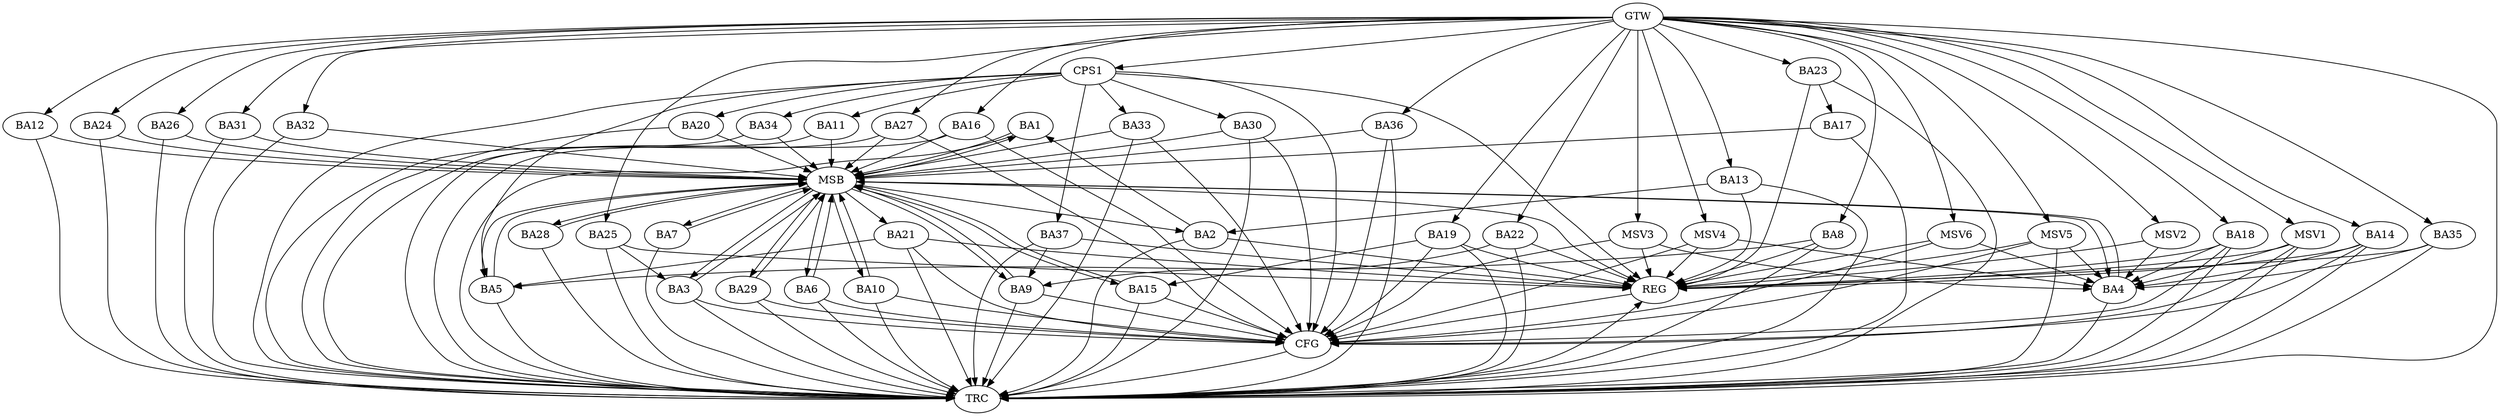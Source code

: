 strict digraph G {
  BA1 [ label="BA1" ];
  BA2 [ label="BA2" ];
  BA3 [ label="BA3" ];
  BA4 [ label="BA4" ];
  BA5 [ label="BA5" ];
  BA6 [ label="BA6" ];
  BA7 [ label="BA7" ];
  BA8 [ label="BA8" ];
  BA9 [ label="BA9" ];
  BA10 [ label="BA10" ];
  BA11 [ label="BA11" ];
  BA12 [ label="BA12" ];
  BA13 [ label="BA13" ];
  BA14 [ label="BA14" ];
  BA15 [ label="BA15" ];
  BA16 [ label="BA16" ];
  BA17 [ label="BA17" ];
  BA18 [ label="BA18" ];
  BA19 [ label="BA19" ];
  BA20 [ label="BA20" ];
  BA21 [ label="BA21" ];
  BA22 [ label="BA22" ];
  BA23 [ label="BA23" ];
  BA24 [ label="BA24" ];
  BA25 [ label="BA25" ];
  BA26 [ label="BA26" ];
  BA27 [ label="BA27" ];
  BA28 [ label="BA28" ];
  BA29 [ label="BA29" ];
  BA30 [ label="BA30" ];
  BA31 [ label="BA31" ];
  BA32 [ label="BA32" ];
  BA33 [ label="BA33" ];
  BA34 [ label="BA34" ];
  BA35 [ label="BA35" ];
  BA36 [ label="BA36" ];
  BA37 [ label="BA37" ];
  CPS1 [ label="CPS1" ];
  GTW [ label="GTW" ];
  REG [ label="REG" ];
  MSB [ label="MSB" ];
  CFG [ label="CFG" ];
  TRC [ label="TRC" ];
  MSV1 [ label="MSV1" ];
  MSV2 [ label="MSV2" ];
  MSV3 [ label="MSV3" ];
  MSV4 [ label="MSV4" ];
  MSV5 [ label="MSV5" ];
  MSV6 [ label="MSV6" ];
  BA2 -> BA1;
  BA8 -> BA5;
  BA13 -> BA2;
  BA14 -> BA4;
  BA18 -> BA4;
  BA19 -> BA15;
  BA21 -> BA5;
  BA22 -> BA9;
  BA23 -> BA17;
  BA25 -> BA3;
  BA35 -> BA4;
  BA37 -> BA9;
  CPS1 -> BA34;
  CPS1 -> BA20;
  CPS1 -> BA5;
  CPS1 -> BA11;
  CPS1 -> BA37;
  CPS1 -> BA30;
  CPS1 -> BA33;
  GTW -> BA8;
  GTW -> BA12;
  GTW -> BA13;
  GTW -> BA14;
  GTW -> BA16;
  GTW -> BA18;
  GTW -> BA19;
  GTW -> BA22;
  GTW -> BA23;
  GTW -> BA24;
  GTW -> BA25;
  GTW -> BA26;
  GTW -> BA27;
  GTW -> BA31;
  GTW -> BA32;
  GTW -> BA35;
  GTW -> BA36;
  GTW -> CPS1;
  BA2 -> REG;
  BA8 -> REG;
  BA13 -> REG;
  BA14 -> REG;
  BA18 -> REG;
  BA19 -> REG;
  BA21 -> REG;
  BA22 -> REG;
  BA23 -> REG;
  BA25 -> REG;
  BA35 -> REG;
  BA37 -> REG;
  CPS1 -> REG;
  BA1 -> MSB;
  MSB -> BA2;
  MSB -> REG;
  BA3 -> MSB;
  MSB -> BA1;
  BA4 -> MSB;
  BA5 -> MSB;
  BA6 -> MSB;
  MSB -> BA3;
  BA7 -> MSB;
  BA9 -> MSB;
  MSB -> BA7;
  BA10 -> MSB;
  MSB -> BA9;
  BA11 -> MSB;
  BA12 -> MSB;
  MSB -> BA5;
  BA15 -> MSB;
  BA16 -> MSB;
  BA17 -> MSB;
  BA20 -> MSB;
  BA24 -> MSB;
  MSB -> BA4;
  BA26 -> MSB;
  MSB -> BA15;
  BA27 -> MSB;
  MSB -> BA21;
  BA28 -> MSB;
  BA29 -> MSB;
  MSB -> BA28;
  BA30 -> MSB;
  BA31 -> MSB;
  BA32 -> MSB;
  BA33 -> MSB;
  MSB -> BA10;
  BA34 -> MSB;
  MSB -> BA6;
  BA36 -> MSB;
  MSB -> BA29;
  CPS1 -> CFG;
  BA6 -> CFG;
  BA16 -> CFG;
  BA30 -> CFG;
  BA27 -> CFG;
  BA19 -> CFG;
  BA10 -> CFG;
  BA14 -> CFG;
  BA18 -> CFG;
  BA15 -> CFG;
  BA29 -> CFG;
  BA36 -> CFG;
  BA21 -> CFG;
  BA3 -> CFG;
  BA9 -> CFG;
  BA33 -> CFG;
  REG -> CFG;
  BA1 -> TRC;
  BA2 -> TRC;
  BA3 -> TRC;
  BA4 -> TRC;
  BA5 -> TRC;
  BA6 -> TRC;
  BA7 -> TRC;
  BA8 -> TRC;
  BA9 -> TRC;
  BA10 -> TRC;
  BA11 -> TRC;
  BA12 -> TRC;
  BA13 -> TRC;
  BA14 -> TRC;
  BA15 -> TRC;
  BA16 -> TRC;
  BA17 -> TRC;
  BA18 -> TRC;
  BA19 -> TRC;
  BA20 -> TRC;
  BA21 -> TRC;
  BA22 -> TRC;
  BA23 -> TRC;
  BA24 -> TRC;
  BA25 -> TRC;
  BA26 -> TRC;
  BA27 -> TRC;
  BA28 -> TRC;
  BA29 -> TRC;
  BA30 -> TRC;
  BA31 -> TRC;
  BA32 -> TRC;
  BA33 -> TRC;
  BA34 -> TRC;
  BA35 -> TRC;
  BA36 -> TRC;
  BA37 -> TRC;
  CPS1 -> TRC;
  GTW -> TRC;
  CFG -> TRC;
  TRC -> REG;
  MSV1 -> BA4;
  MSV2 -> BA4;
  GTW -> MSV1;
  MSV1 -> REG;
  MSV1 -> TRC;
  MSV1 -> CFG;
  GTW -> MSV2;
  MSV2 -> REG;
  MSV3 -> BA4;
  GTW -> MSV3;
  MSV3 -> REG;
  MSV3 -> CFG;
  MSV4 -> BA4;
  MSV5 -> BA4;
  MSV6 -> BA4;
  GTW -> MSV4;
  MSV4 -> REG;
  MSV4 -> CFG;
  GTW -> MSV5;
  MSV5 -> REG;
  MSV5 -> TRC;
  MSV5 -> CFG;
  GTW -> MSV6;
  MSV6 -> REG;
  MSV6 -> CFG;
}

